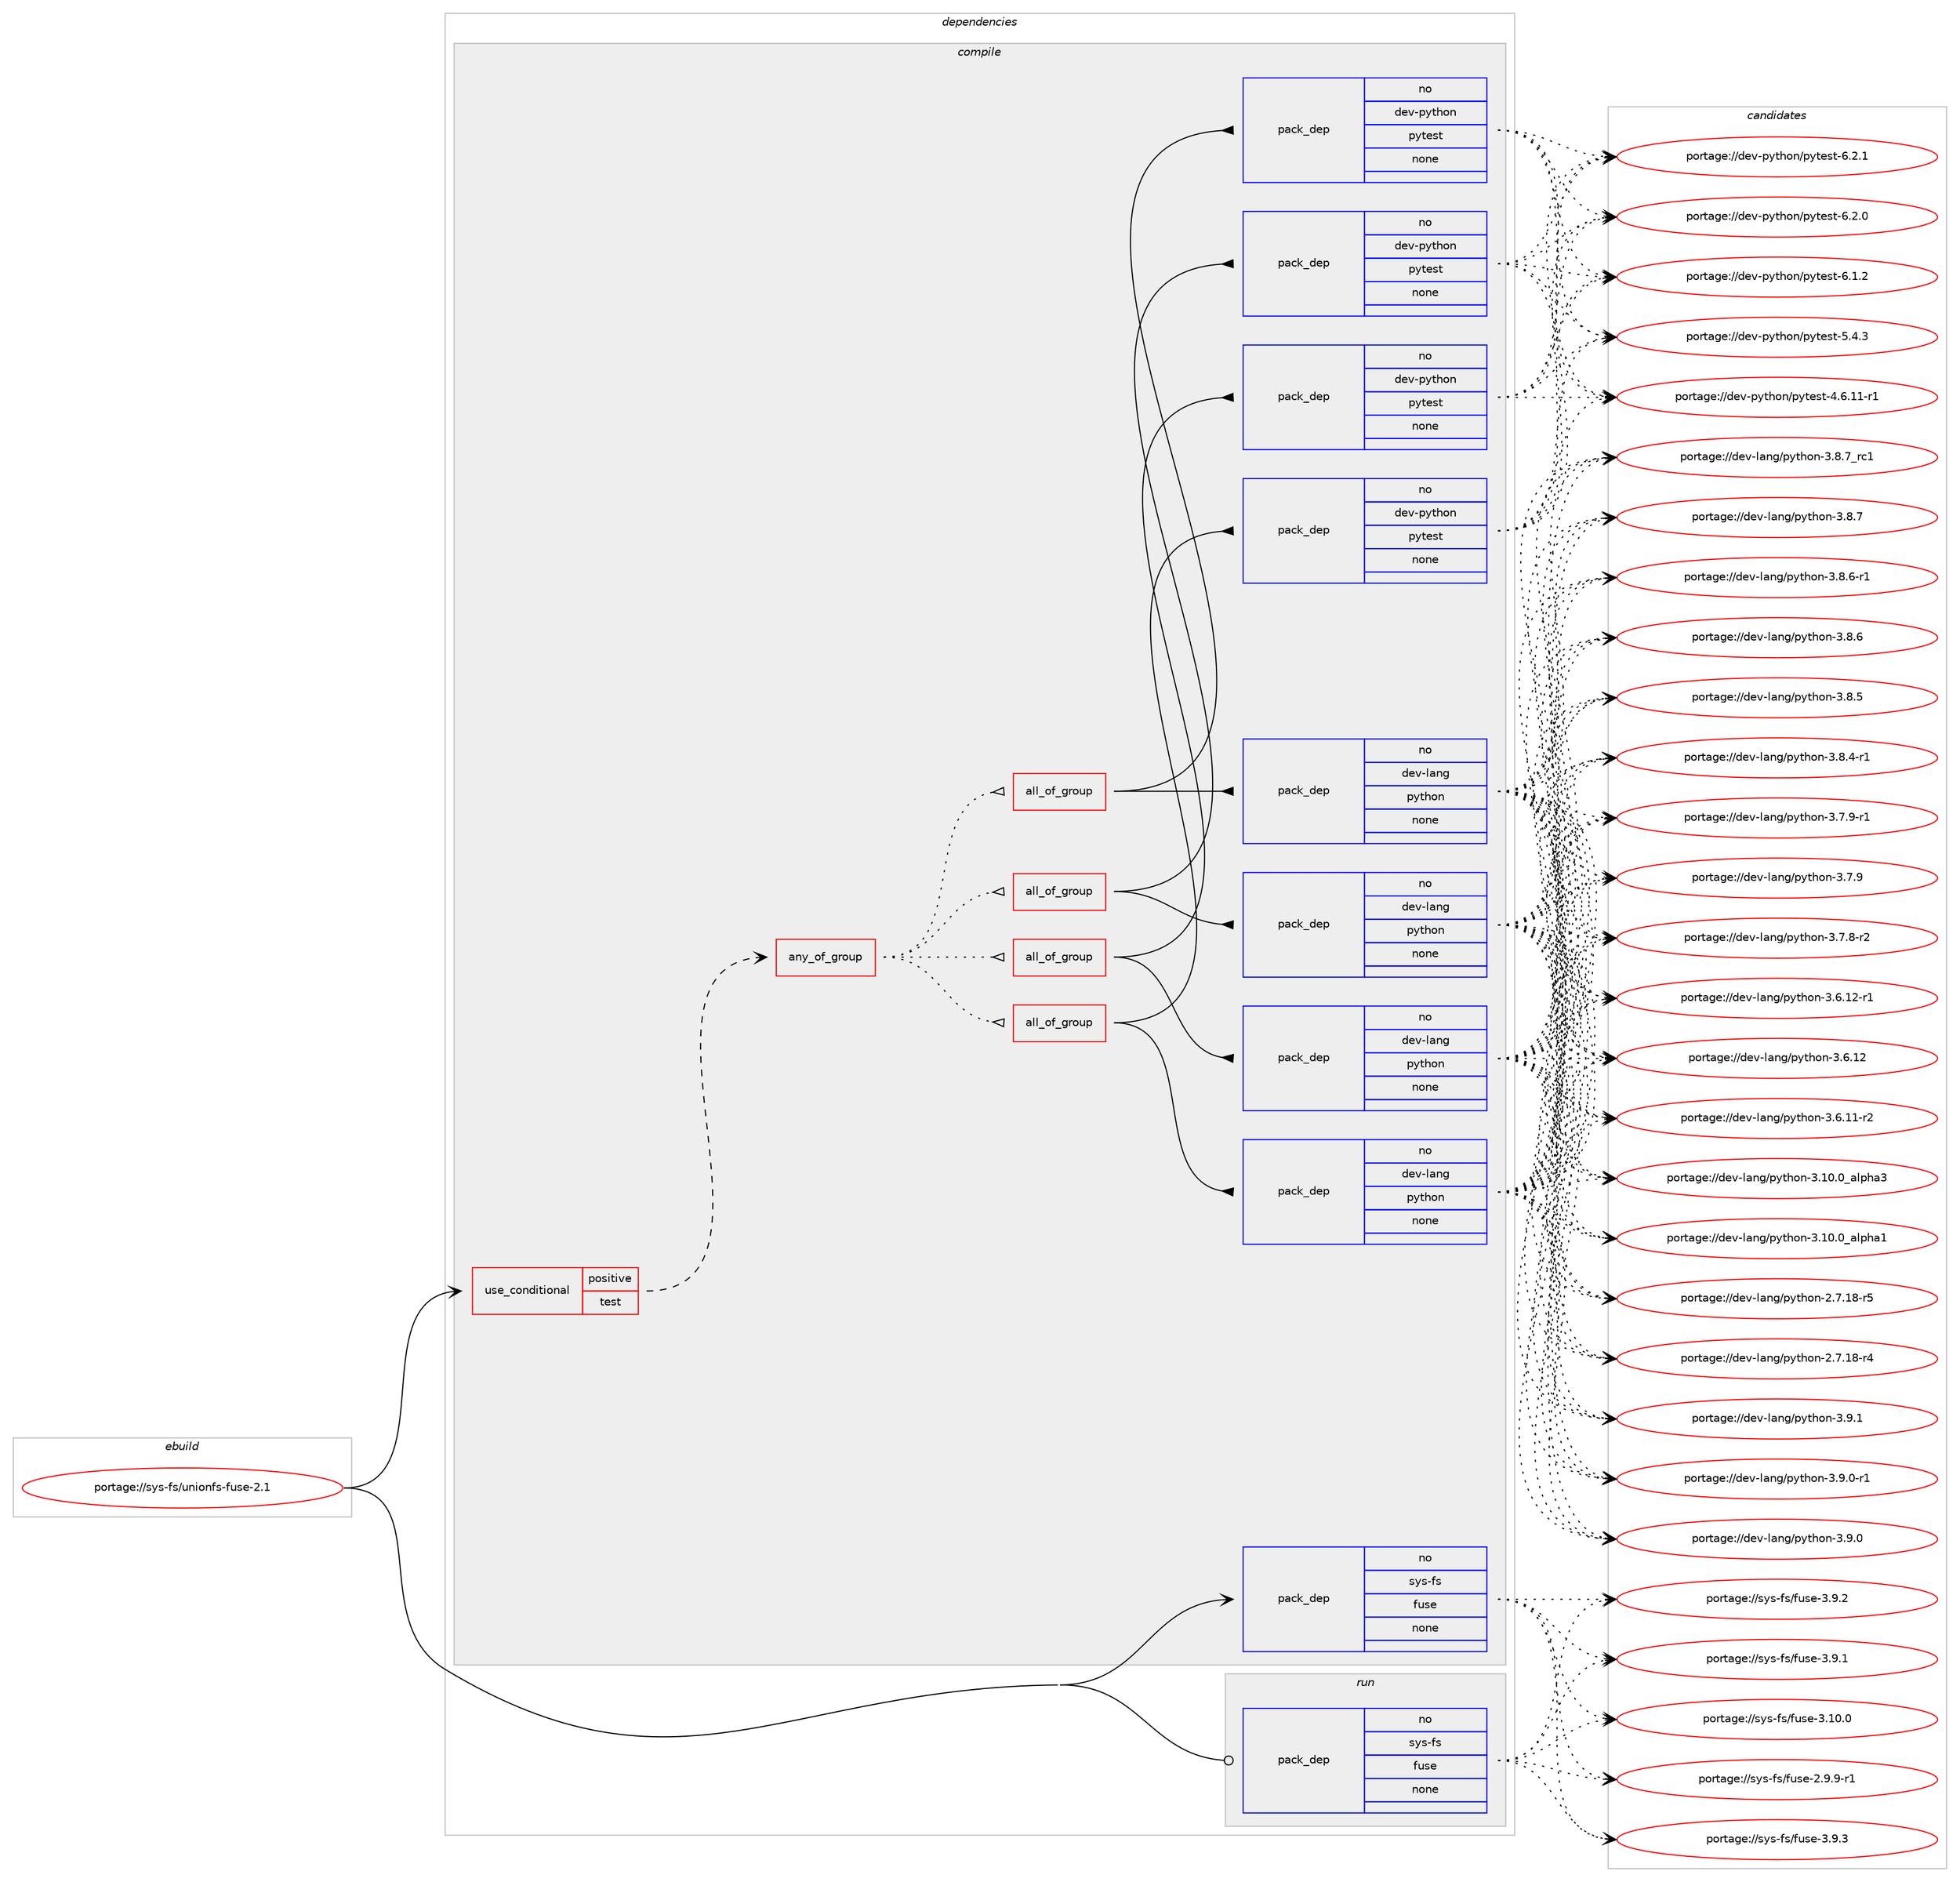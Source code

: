 digraph prolog {

# *************
# Graph options
# *************

newrank=true;
concentrate=true;
compound=true;
graph [rankdir=LR,fontname=Helvetica,fontsize=10,ranksep=1.5];#, ranksep=2.5, nodesep=0.2];
edge  [arrowhead=vee];
node  [fontname=Helvetica,fontsize=10];

# **********
# The ebuild
# **********

subgraph cluster_leftcol {
color=gray;
rank=same;
label=<<i>ebuild</i>>;
id [label="portage://sys-fs/unionfs-fuse-2.1", color=red, width=4, href="../sys-fs/unionfs-fuse-2.1.svg"];
}

# ****************
# The dependencies
# ****************

subgraph cluster_midcol {
color=gray;
label=<<i>dependencies</i>>;
subgraph cluster_compile {
fillcolor="#eeeeee";
style=filled;
label=<<i>compile</i>>;
subgraph cond842 {
dependency3767 [label=<<TABLE BORDER="0" CELLBORDER="1" CELLSPACING="0" CELLPADDING="4"><TR><TD ROWSPAN="3" CELLPADDING="10">use_conditional</TD></TR><TR><TD>positive</TD></TR><TR><TD>test</TD></TR></TABLE>>, shape=none, color=red];
subgraph any59 {
dependency3768 [label=<<TABLE BORDER="0" CELLBORDER="1" CELLSPACING="0" CELLPADDING="4"><TR><TD CELLPADDING="10">any_of_group</TD></TR></TABLE>>, shape=none, color=red];subgraph all7 {
dependency3769 [label=<<TABLE BORDER="0" CELLBORDER="1" CELLSPACING="0" CELLPADDING="4"><TR><TD CELLPADDING="10">all_of_group</TD></TR></TABLE>>, shape=none, color=red];subgraph pack2862 {
dependency3770 [label=<<TABLE BORDER="0" CELLBORDER="1" CELLSPACING="0" CELLPADDING="4" WIDTH="220"><TR><TD ROWSPAN="6" CELLPADDING="30">pack_dep</TD></TR><TR><TD WIDTH="110">no</TD></TR><TR><TD>dev-lang</TD></TR><TR><TD>python</TD></TR><TR><TD>none</TD></TR><TR><TD></TD></TR></TABLE>>, shape=none, color=blue];
}
dependency3769:e -> dependency3770:w [weight=20,style="solid",arrowhead="inv"];
subgraph pack2863 {
dependency3771 [label=<<TABLE BORDER="0" CELLBORDER="1" CELLSPACING="0" CELLPADDING="4" WIDTH="220"><TR><TD ROWSPAN="6" CELLPADDING="30">pack_dep</TD></TR><TR><TD WIDTH="110">no</TD></TR><TR><TD>dev-python</TD></TR><TR><TD>pytest</TD></TR><TR><TD>none</TD></TR><TR><TD></TD></TR></TABLE>>, shape=none, color=blue];
}
dependency3769:e -> dependency3771:w [weight=20,style="solid",arrowhead="inv"];
}
dependency3768:e -> dependency3769:w [weight=20,style="dotted",arrowhead="oinv"];
subgraph all8 {
dependency3772 [label=<<TABLE BORDER="0" CELLBORDER="1" CELLSPACING="0" CELLPADDING="4"><TR><TD CELLPADDING="10">all_of_group</TD></TR></TABLE>>, shape=none, color=red];subgraph pack2864 {
dependency3773 [label=<<TABLE BORDER="0" CELLBORDER="1" CELLSPACING="0" CELLPADDING="4" WIDTH="220"><TR><TD ROWSPAN="6" CELLPADDING="30">pack_dep</TD></TR><TR><TD WIDTH="110">no</TD></TR><TR><TD>dev-lang</TD></TR><TR><TD>python</TD></TR><TR><TD>none</TD></TR><TR><TD></TD></TR></TABLE>>, shape=none, color=blue];
}
dependency3772:e -> dependency3773:w [weight=20,style="solid",arrowhead="inv"];
subgraph pack2865 {
dependency3774 [label=<<TABLE BORDER="0" CELLBORDER="1" CELLSPACING="0" CELLPADDING="4" WIDTH="220"><TR><TD ROWSPAN="6" CELLPADDING="30">pack_dep</TD></TR><TR><TD WIDTH="110">no</TD></TR><TR><TD>dev-python</TD></TR><TR><TD>pytest</TD></TR><TR><TD>none</TD></TR><TR><TD></TD></TR></TABLE>>, shape=none, color=blue];
}
dependency3772:e -> dependency3774:w [weight=20,style="solid",arrowhead="inv"];
}
dependency3768:e -> dependency3772:w [weight=20,style="dotted",arrowhead="oinv"];
subgraph all9 {
dependency3775 [label=<<TABLE BORDER="0" CELLBORDER="1" CELLSPACING="0" CELLPADDING="4"><TR><TD CELLPADDING="10">all_of_group</TD></TR></TABLE>>, shape=none, color=red];subgraph pack2866 {
dependency3776 [label=<<TABLE BORDER="0" CELLBORDER="1" CELLSPACING="0" CELLPADDING="4" WIDTH="220"><TR><TD ROWSPAN="6" CELLPADDING="30">pack_dep</TD></TR><TR><TD WIDTH="110">no</TD></TR><TR><TD>dev-lang</TD></TR><TR><TD>python</TD></TR><TR><TD>none</TD></TR><TR><TD></TD></TR></TABLE>>, shape=none, color=blue];
}
dependency3775:e -> dependency3776:w [weight=20,style="solid",arrowhead="inv"];
subgraph pack2867 {
dependency3777 [label=<<TABLE BORDER="0" CELLBORDER="1" CELLSPACING="0" CELLPADDING="4" WIDTH="220"><TR><TD ROWSPAN="6" CELLPADDING="30">pack_dep</TD></TR><TR><TD WIDTH="110">no</TD></TR><TR><TD>dev-python</TD></TR><TR><TD>pytest</TD></TR><TR><TD>none</TD></TR><TR><TD></TD></TR></TABLE>>, shape=none, color=blue];
}
dependency3775:e -> dependency3777:w [weight=20,style="solid",arrowhead="inv"];
}
dependency3768:e -> dependency3775:w [weight=20,style="dotted",arrowhead="oinv"];
subgraph all10 {
dependency3778 [label=<<TABLE BORDER="0" CELLBORDER="1" CELLSPACING="0" CELLPADDING="4"><TR><TD CELLPADDING="10">all_of_group</TD></TR></TABLE>>, shape=none, color=red];subgraph pack2868 {
dependency3779 [label=<<TABLE BORDER="0" CELLBORDER="1" CELLSPACING="0" CELLPADDING="4" WIDTH="220"><TR><TD ROWSPAN="6" CELLPADDING="30">pack_dep</TD></TR><TR><TD WIDTH="110">no</TD></TR><TR><TD>dev-lang</TD></TR><TR><TD>python</TD></TR><TR><TD>none</TD></TR><TR><TD></TD></TR></TABLE>>, shape=none, color=blue];
}
dependency3778:e -> dependency3779:w [weight=20,style="solid",arrowhead="inv"];
subgraph pack2869 {
dependency3780 [label=<<TABLE BORDER="0" CELLBORDER="1" CELLSPACING="0" CELLPADDING="4" WIDTH="220"><TR><TD ROWSPAN="6" CELLPADDING="30">pack_dep</TD></TR><TR><TD WIDTH="110">no</TD></TR><TR><TD>dev-python</TD></TR><TR><TD>pytest</TD></TR><TR><TD>none</TD></TR><TR><TD></TD></TR></TABLE>>, shape=none, color=blue];
}
dependency3778:e -> dependency3780:w [weight=20,style="solid",arrowhead="inv"];
}
dependency3768:e -> dependency3778:w [weight=20,style="dotted",arrowhead="oinv"];
}
dependency3767:e -> dependency3768:w [weight=20,style="dashed",arrowhead="vee"];
}
id:e -> dependency3767:w [weight=20,style="solid",arrowhead="vee"];
subgraph pack2870 {
dependency3781 [label=<<TABLE BORDER="0" CELLBORDER="1" CELLSPACING="0" CELLPADDING="4" WIDTH="220"><TR><TD ROWSPAN="6" CELLPADDING="30">pack_dep</TD></TR><TR><TD WIDTH="110">no</TD></TR><TR><TD>sys-fs</TD></TR><TR><TD>fuse</TD></TR><TR><TD>none</TD></TR><TR><TD></TD></TR></TABLE>>, shape=none, color=blue];
}
id:e -> dependency3781:w [weight=20,style="solid",arrowhead="vee"];
}
subgraph cluster_compileandrun {
fillcolor="#eeeeee";
style=filled;
label=<<i>compile and run</i>>;
}
subgraph cluster_run {
fillcolor="#eeeeee";
style=filled;
label=<<i>run</i>>;
subgraph pack2871 {
dependency3782 [label=<<TABLE BORDER="0" CELLBORDER="1" CELLSPACING="0" CELLPADDING="4" WIDTH="220"><TR><TD ROWSPAN="6" CELLPADDING="30">pack_dep</TD></TR><TR><TD WIDTH="110">no</TD></TR><TR><TD>sys-fs</TD></TR><TR><TD>fuse</TD></TR><TR><TD>none</TD></TR><TR><TD></TD></TR></TABLE>>, shape=none, color=blue];
}
id:e -> dependency3782:w [weight=20,style="solid",arrowhead="odot"];
}
}

# **************
# The candidates
# **************

subgraph cluster_choices {
rank=same;
color=gray;
label=<<i>candidates</i>>;

subgraph choice2862 {
color=black;
nodesep=1;
choice100101118451089711010347112121116104111110455146574649 [label="portage://dev-lang/python-3.9.1", color=red, width=4,href="../dev-lang/python-3.9.1.svg"];
choice1001011184510897110103471121211161041111104551465746484511449 [label="portage://dev-lang/python-3.9.0-r1", color=red, width=4,href="../dev-lang/python-3.9.0-r1.svg"];
choice100101118451089711010347112121116104111110455146574648 [label="portage://dev-lang/python-3.9.0", color=red, width=4,href="../dev-lang/python-3.9.0.svg"];
choice100101118451089711010347112121116104111110455146564655951149949 [label="portage://dev-lang/python-3.8.7_rc1", color=red, width=4,href="../dev-lang/python-3.8.7_rc1.svg"];
choice100101118451089711010347112121116104111110455146564655 [label="portage://dev-lang/python-3.8.7", color=red, width=4,href="../dev-lang/python-3.8.7.svg"];
choice1001011184510897110103471121211161041111104551465646544511449 [label="portage://dev-lang/python-3.8.6-r1", color=red, width=4,href="../dev-lang/python-3.8.6-r1.svg"];
choice100101118451089711010347112121116104111110455146564654 [label="portage://dev-lang/python-3.8.6", color=red, width=4,href="../dev-lang/python-3.8.6.svg"];
choice100101118451089711010347112121116104111110455146564653 [label="portage://dev-lang/python-3.8.5", color=red, width=4,href="../dev-lang/python-3.8.5.svg"];
choice1001011184510897110103471121211161041111104551465646524511449 [label="portage://dev-lang/python-3.8.4-r1", color=red, width=4,href="../dev-lang/python-3.8.4-r1.svg"];
choice1001011184510897110103471121211161041111104551465546574511449 [label="portage://dev-lang/python-3.7.9-r1", color=red, width=4,href="../dev-lang/python-3.7.9-r1.svg"];
choice100101118451089711010347112121116104111110455146554657 [label="portage://dev-lang/python-3.7.9", color=red, width=4,href="../dev-lang/python-3.7.9.svg"];
choice1001011184510897110103471121211161041111104551465546564511450 [label="portage://dev-lang/python-3.7.8-r2", color=red, width=4,href="../dev-lang/python-3.7.8-r2.svg"];
choice100101118451089711010347112121116104111110455146544649504511449 [label="portage://dev-lang/python-3.6.12-r1", color=red, width=4,href="../dev-lang/python-3.6.12-r1.svg"];
choice10010111845108971101034711212111610411111045514654464950 [label="portage://dev-lang/python-3.6.12", color=red, width=4,href="../dev-lang/python-3.6.12.svg"];
choice100101118451089711010347112121116104111110455146544649494511450 [label="portage://dev-lang/python-3.6.11-r2", color=red, width=4,href="../dev-lang/python-3.6.11-r2.svg"];
choice1001011184510897110103471121211161041111104551464948464895971081121049751 [label="portage://dev-lang/python-3.10.0_alpha3", color=red, width=4,href="../dev-lang/python-3.10.0_alpha3.svg"];
choice1001011184510897110103471121211161041111104551464948464895971081121049749 [label="portage://dev-lang/python-3.10.0_alpha1", color=red, width=4,href="../dev-lang/python-3.10.0_alpha1.svg"];
choice100101118451089711010347112121116104111110455046554649564511453 [label="portage://dev-lang/python-2.7.18-r5", color=red, width=4,href="../dev-lang/python-2.7.18-r5.svg"];
choice100101118451089711010347112121116104111110455046554649564511452 [label="portage://dev-lang/python-2.7.18-r4", color=red, width=4,href="../dev-lang/python-2.7.18-r4.svg"];
dependency3770:e -> choice100101118451089711010347112121116104111110455146574649:w [style=dotted,weight="100"];
dependency3770:e -> choice1001011184510897110103471121211161041111104551465746484511449:w [style=dotted,weight="100"];
dependency3770:e -> choice100101118451089711010347112121116104111110455146574648:w [style=dotted,weight="100"];
dependency3770:e -> choice100101118451089711010347112121116104111110455146564655951149949:w [style=dotted,weight="100"];
dependency3770:e -> choice100101118451089711010347112121116104111110455146564655:w [style=dotted,weight="100"];
dependency3770:e -> choice1001011184510897110103471121211161041111104551465646544511449:w [style=dotted,weight="100"];
dependency3770:e -> choice100101118451089711010347112121116104111110455146564654:w [style=dotted,weight="100"];
dependency3770:e -> choice100101118451089711010347112121116104111110455146564653:w [style=dotted,weight="100"];
dependency3770:e -> choice1001011184510897110103471121211161041111104551465646524511449:w [style=dotted,weight="100"];
dependency3770:e -> choice1001011184510897110103471121211161041111104551465546574511449:w [style=dotted,weight="100"];
dependency3770:e -> choice100101118451089711010347112121116104111110455146554657:w [style=dotted,weight="100"];
dependency3770:e -> choice1001011184510897110103471121211161041111104551465546564511450:w [style=dotted,weight="100"];
dependency3770:e -> choice100101118451089711010347112121116104111110455146544649504511449:w [style=dotted,weight="100"];
dependency3770:e -> choice10010111845108971101034711212111610411111045514654464950:w [style=dotted,weight="100"];
dependency3770:e -> choice100101118451089711010347112121116104111110455146544649494511450:w [style=dotted,weight="100"];
dependency3770:e -> choice1001011184510897110103471121211161041111104551464948464895971081121049751:w [style=dotted,weight="100"];
dependency3770:e -> choice1001011184510897110103471121211161041111104551464948464895971081121049749:w [style=dotted,weight="100"];
dependency3770:e -> choice100101118451089711010347112121116104111110455046554649564511453:w [style=dotted,weight="100"];
dependency3770:e -> choice100101118451089711010347112121116104111110455046554649564511452:w [style=dotted,weight="100"];
}
subgraph choice2863 {
color=black;
nodesep=1;
choice1001011184511212111610411111047112121116101115116455446504649 [label="portage://dev-python/pytest-6.2.1", color=red, width=4,href="../dev-python/pytest-6.2.1.svg"];
choice1001011184511212111610411111047112121116101115116455446504648 [label="portage://dev-python/pytest-6.2.0", color=red, width=4,href="../dev-python/pytest-6.2.0.svg"];
choice1001011184511212111610411111047112121116101115116455446494650 [label="portage://dev-python/pytest-6.1.2", color=red, width=4,href="../dev-python/pytest-6.1.2.svg"];
choice1001011184511212111610411111047112121116101115116455346524651 [label="portage://dev-python/pytest-5.4.3", color=red, width=4,href="../dev-python/pytest-5.4.3.svg"];
choice1001011184511212111610411111047112121116101115116455246544649494511449 [label="portage://dev-python/pytest-4.6.11-r1", color=red, width=4,href="../dev-python/pytest-4.6.11-r1.svg"];
dependency3771:e -> choice1001011184511212111610411111047112121116101115116455446504649:w [style=dotted,weight="100"];
dependency3771:e -> choice1001011184511212111610411111047112121116101115116455446504648:w [style=dotted,weight="100"];
dependency3771:e -> choice1001011184511212111610411111047112121116101115116455446494650:w [style=dotted,weight="100"];
dependency3771:e -> choice1001011184511212111610411111047112121116101115116455346524651:w [style=dotted,weight="100"];
dependency3771:e -> choice1001011184511212111610411111047112121116101115116455246544649494511449:w [style=dotted,weight="100"];
}
subgraph choice2864 {
color=black;
nodesep=1;
choice100101118451089711010347112121116104111110455146574649 [label="portage://dev-lang/python-3.9.1", color=red, width=4,href="../dev-lang/python-3.9.1.svg"];
choice1001011184510897110103471121211161041111104551465746484511449 [label="portage://dev-lang/python-3.9.0-r1", color=red, width=4,href="../dev-lang/python-3.9.0-r1.svg"];
choice100101118451089711010347112121116104111110455146574648 [label="portage://dev-lang/python-3.9.0", color=red, width=4,href="../dev-lang/python-3.9.0.svg"];
choice100101118451089711010347112121116104111110455146564655951149949 [label="portage://dev-lang/python-3.8.7_rc1", color=red, width=4,href="../dev-lang/python-3.8.7_rc1.svg"];
choice100101118451089711010347112121116104111110455146564655 [label="portage://dev-lang/python-3.8.7", color=red, width=4,href="../dev-lang/python-3.8.7.svg"];
choice1001011184510897110103471121211161041111104551465646544511449 [label="portage://dev-lang/python-3.8.6-r1", color=red, width=4,href="../dev-lang/python-3.8.6-r1.svg"];
choice100101118451089711010347112121116104111110455146564654 [label="portage://dev-lang/python-3.8.6", color=red, width=4,href="../dev-lang/python-3.8.6.svg"];
choice100101118451089711010347112121116104111110455146564653 [label="portage://dev-lang/python-3.8.5", color=red, width=4,href="../dev-lang/python-3.8.5.svg"];
choice1001011184510897110103471121211161041111104551465646524511449 [label="portage://dev-lang/python-3.8.4-r1", color=red, width=4,href="../dev-lang/python-3.8.4-r1.svg"];
choice1001011184510897110103471121211161041111104551465546574511449 [label="portage://dev-lang/python-3.7.9-r1", color=red, width=4,href="../dev-lang/python-3.7.9-r1.svg"];
choice100101118451089711010347112121116104111110455146554657 [label="portage://dev-lang/python-3.7.9", color=red, width=4,href="../dev-lang/python-3.7.9.svg"];
choice1001011184510897110103471121211161041111104551465546564511450 [label="portage://dev-lang/python-3.7.8-r2", color=red, width=4,href="../dev-lang/python-3.7.8-r2.svg"];
choice100101118451089711010347112121116104111110455146544649504511449 [label="portage://dev-lang/python-3.6.12-r1", color=red, width=4,href="../dev-lang/python-3.6.12-r1.svg"];
choice10010111845108971101034711212111610411111045514654464950 [label="portage://dev-lang/python-3.6.12", color=red, width=4,href="../dev-lang/python-3.6.12.svg"];
choice100101118451089711010347112121116104111110455146544649494511450 [label="portage://dev-lang/python-3.6.11-r2", color=red, width=4,href="../dev-lang/python-3.6.11-r2.svg"];
choice1001011184510897110103471121211161041111104551464948464895971081121049751 [label="portage://dev-lang/python-3.10.0_alpha3", color=red, width=4,href="../dev-lang/python-3.10.0_alpha3.svg"];
choice1001011184510897110103471121211161041111104551464948464895971081121049749 [label="portage://dev-lang/python-3.10.0_alpha1", color=red, width=4,href="../dev-lang/python-3.10.0_alpha1.svg"];
choice100101118451089711010347112121116104111110455046554649564511453 [label="portage://dev-lang/python-2.7.18-r5", color=red, width=4,href="../dev-lang/python-2.7.18-r5.svg"];
choice100101118451089711010347112121116104111110455046554649564511452 [label="portage://dev-lang/python-2.7.18-r4", color=red, width=4,href="../dev-lang/python-2.7.18-r4.svg"];
dependency3773:e -> choice100101118451089711010347112121116104111110455146574649:w [style=dotted,weight="100"];
dependency3773:e -> choice1001011184510897110103471121211161041111104551465746484511449:w [style=dotted,weight="100"];
dependency3773:e -> choice100101118451089711010347112121116104111110455146574648:w [style=dotted,weight="100"];
dependency3773:e -> choice100101118451089711010347112121116104111110455146564655951149949:w [style=dotted,weight="100"];
dependency3773:e -> choice100101118451089711010347112121116104111110455146564655:w [style=dotted,weight="100"];
dependency3773:e -> choice1001011184510897110103471121211161041111104551465646544511449:w [style=dotted,weight="100"];
dependency3773:e -> choice100101118451089711010347112121116104111110455146564654:w [style=dotted,weight="100"];
dependency3773:e -> choice100101118451089711010347112121116104111110455146564653:w [style=dotted,weight="100"];
dependency3773:e -> choice1001011184510897110103471121211161041111104551465646524511449:w [style=dotted,weight="100"];
dependency3773:e -> choice1001011184510897110103471121211161041111104551465546574511449:w [style=dotted,weight="100"];
dependency3773:e -> choice100101118451089711010347112121116104111110455146554657:w [style=dotted,weight="100"];
dependency3773:e -> choice1001011184510897110103471121211161041111104551465546564511450:w [style=dotted,weight="100"];
dependency3773:e -> choice100101118451089711010347112121116104111110455146544649504511449:w [style=dotted,weight="100"];
dependency3773:e -> choice10010111845108971101034711212111610411111045514654464950:w [style=dotted,weight="100"];
dependency3773:e -> choice100101118451089711010347112121116104111110455146544649494511450:w [style=dotted,weight="100"];
dependency3773:e -> choice1001011184510897110103471121211161041111104551464948464895971081121049751:w [style=dotted,weight="100"];
dependency3773:e -> choice1001011184510897110103471121211161041111104551464948464895971081121049749:w [style=dotted,weight="100"];
dependency3773:e -> choice100101118451089711010347112121116104111110455046554649564511453:w [style=dotted,weight="100"];
dependency3773:e -> choice100101118451089711010347112121116104111110455046554649564511452:w [style=dotted,weight="100"];
}
subgraph choice2865 {
color=black;
nodesep=1;
choice1001011184511212111610411111047112121116101115116455446504649 [label="portage://dev-python/pytest-6.2.1", color=red, width=4,href="../dev-python/pytest-6.2.1.svg"];
choice1001011184511212111610411111047112121116101115116455446504648 [label="portage://dev-python/pytest-6.2.0", color=red, width=4,href="../dev-python/pytest-6.2.0.svg"];
choice1001011184511212111610411111047112121116101115116455446494650 [label="portage://dev-python/pytest-6.1.2", color=red, width=4,href="../dev-python/pytest-6.1.2.svg"];
choice1001011184511212111610411111047112121116101115116455346524651 [label="portage://dev-python/pytest-5.4.3", color=red, width=4,href="../dev-python/pytest-5.4.3.svg"];
choice1001011184511212111610411111047112121116101115116455246544649494511449 [label="portage://dev-python/pytest-4.6.11-r1", color=red, width=4,href="../dev-python/pytest-4.6.11-r1.svg"];
dependency3774:e -> choice1001011184511212111610411111047112121116101115116455446504649:w [style=dotted,weight="100"];
dependency3774:e -> choice1001011184511212111610411111047112121116101115116455446504648:w [style=dotted,weight="100"];
dependency3774:e -> choice1001011184511212111610411111047112121116101115116455446494650:w [style=dotted,weight="100"];
dependency3774:e -> choice1001011184511212111610411111047112121116101115116455346524651:w [style=dotted,weight="100"];
dependency3774:e -> choice1001011184511212111610411111047112121116101115116455246544649494511449:w [style=dotted,weight="100"];
}
subgraph choice2866 {
color=black;
nodesep=1;
choice100101118451089711010347112121116104111110455146574649 [label="portage://dev-lang/python-3.9.1", color=red, width=4,href="../dev-lang/python-3.9.1.svg"];
choice1001011184510897110103471121211161041111104551465746484511449 [label="portage://dev-lang/python-3.9.0-r1", color=red, width=4,href="../dev-lang/python-3.9.0-r1.svg"];
choice100101118451089711010347112121116104111110455146574648 [label="portage://dev-lang/python-3.9.0", color=red, width=4,href="../dev-lang/python-3.9.0.svg"];
choice100101118451089711010347112121116104111110455146564655951149949 [label="portage://dev-lang/python-3.8.7_rc1", color=red, width=4,href="../dev-lang/python-3.8.7_rc1.svg"];
choice100101118451089711010347112121116104111110455146564655 [label="portage://dev-lang/python-3.8.7", color=red, width=4,href="../dev-lang/python-3.8.7.svg"];
choice1001011184510897110103471121211161041111104551465646544511449 [label="portage://dev-lang/python-3.8.6-r1", color=red, width=4,href="../dev-lang/python-3.8.6-r1.svg"];
choice100101118451089711010347112121116104111110455146564654 [label="portage://dev-lang/python-3.8.6", color=red, width=4,href="../dev-lang/python-3.8.6.svg"];
choice100101118451089711010347112121116104111110455146564653 [label="portage://dev-lang/python-3.8.5", color=red, width=4,href="../dev-lang/python-3.8.5.svg"];
choice1001011184510897110103471121211161041111104551465646524511449 [label="portage://dev-lang/python-3.8.4-r1", color=red, width=4,href="../dev-lang/python-3.8.4-r1.svg"];
choice1001011184510897110103471121211161041111104551465546574511449 [label="portage://dev-lang/python-3.7.9-r1", color=red, width=4,href="../dev-lang/python-3.7.9-r1.svg"];
choice100101118451089711010347112121116104111110455146554657 [label="portage://dev-lang/python-3.7.9", color=red, width=4,href="../dev-lang/python-3.7.9.svg"];
choice1001011184510897110103471121211161041111104551465546564511450 [label="portage://dev-lang/python-3.7.8-r2", color=red, width=4,href="../dev-lang/python-3.7.8-r2.svg"];
choice100101118451089711010347112121116104111110455146544649504511449 [label="portage://dev-lang/python-3.6.12-r1", color=red, width=4,href="../dev-lang/python-3.6.12-r1.svg"];
choice10010111845108971101034711212111610411111045514654464950 [label="portage://dev-lang/python-3.6.12", color=red, width=4,href="../dev-lang/python-3.6.12.svg"];
choice100101118451089711010347112121116104111110455146544649494511450 [label="portage://dev-lang/python-3.6.11-r2", color=red, width=4,href="../dev-lang/python-3.6.11-r2.svg"];
choice1001011184510897110103471121211161041111104551464948464895971081121049751 [label="portage://dev-lang/python-3.10.0_alpha3", color=red, width=4,href="../dev-lang/python-3.10.0_alpha3.svg"];
choice1001011184510897110103471121211161041111104551464948464895971081121049749 [label="portage://dev-lang/python-3.10.0_alpha1", color=red, width=4,href="../dev-lang/python-3.10.0_alpha1.svg"];
choice100101118451089711010347112121116104111110455046554649564511453 [label="portage://dev-lang/python-2.7.18-r5", color=red, width=4,href="../dev-lang/python-2.7.18-r5.svg"];
choice100101118451089711010347112121116104111110455046554649564511452 [label="portage://dev-lang/python-2.7.18-r4", color=red, width=4,href="../dev-lang/python-2.7.18-r4.svg"];
dependency3776:e -> choice100101118451089711010347112121116104111110455146574649:w [style=dotted,weight="100"];
dependency3776:e -> choice1001011184510897110103471121211161041111104551465746484511449:w [style=dotted,weight="100"];
dependency3776:e -> choice100101118451089711010347112121116104111110455146574648:w [style=dotted,weight="100"];
dependency3776:e -> choice100101118451089711010347112121116104111110455146564655951149949:w [style=dotted,weight="100"];
dependency3776:e -> choice100101118451089711010347112121116104111110455146564655:w [style=dotted,weight="100"];
dependency3776:e -> choice1001011184510897110103471121211161041111104551465646544511449:w [style=dotted,weight="100"];
dependency3776:e -> choice100101118451089711010347112121116104111110455146564654:w [style=dotted,weight="100"];
dependency3776:e -> choice100101118451089711010347112121116104111110455146564653:w [style=dotted,weight="100"];
dependency3776:e -> choice1001011184510897110103471121211161041111104551465646524511449:w [style=dotted,weight="100"];
dependency3776:e -> choice1001011184510897110103471121211161041111104551465546574511449:w [style=dotted,weight="100"];
dependency3776:e -> choice100101118451089711010347112121116104111110455146554657:w [style=dotted,weight="100"];
dependency3776:e -> choice1001011184510897110103471121211161041111104551465546564511450:w [style=dotted,weight="100"];
dependency3776:e -> choice100101118451089711010347112121116104111110455146544649504511449:w [style=dotted,weight="100"];
dependency3776:e -> choice10010111845108971101034711212111610411111045514654464950:w [style=dotted,weight="100"];
dependency3776:e -> choice100101118451089711010347112121116104111110455146544649494511450:w [style=dotted,weight="100"];
dependency3776:e -> choice1001011184510897110103471121211161041111104551464948464895971081121049751:w [style=dotted,weight="100"];
dependency3776:e -> choice1001011184510897110103471121211161041111104551464948464895971081121049749:w [style=dotted,weight="100"];
dependency3776:e -> choice100101118451089711010347112121116104111110455046554649564511453:w [style=dotted,weight="100"];
dependency3776:e -> choice100101118451089711010347112121116104111110455046554649564511452:w [style=dotted,weight="100"];
}
subgraph choice2867 {
color=black;
nodesep=1;
choice1001011184511212111610411111047112121116101115116455446504649 [label="portage://dev-python/pytest-6.2.1", color=red, width=4,href="../dev-python/pytest-6.2.1.svg"];
choice1001011184511212111610411111047112121116101115116455446504648 [label="portage://dev-python/pytest-6.2.0", color=red, width=4,href="../dev-python/pytest-6.2.0.svg"];
choice1001011184511212111610411111047112121116101115116455446494650 [label="portage://dev-python/pytest-6.1.2", color=red, width=4,href="../dev-python/pytest-6.1.2.svg"];
choice1001011184511212111610411111047112121116101115116455346524651 [label="portage://dev-python/pytest-5.4.3", color=red, width=4,href="../dev-python/pytest-5.4.3.svg"];
choice1001011184511212111610411111047112121116101115116455246544649494511449 [label="portage://dev-python/pytest-4.6.11-r1", color=red, width=4,href="../dev-python/pytest-4.6.11-r1.svg"];
dependency3777:e -> choice1001011184511212111610411111047112121116101115116455446504649:w [style=dotted,weight="100"];
dependency3777:e -> choice1001011184511212111610411111047112121116101115116455446504648:w [style=dotted,weight="100"];
dependency3777:e -> choice1001011184511212111610411111047112121116101115116455446494650:w [style=dotted,weight="100"];
dependency3777:e -> choice1001011184511212111610411111047112121116101115116455346524651:w [style=dotted,weight="100"];
dependency3777:e -> choice1001011184511212111610411111047112121116101115116455246544649494511449:w [style=dotted,weight="100"];
}
subgraph choice2868 {
color=black;
nodesep=1;
choice100101118451089711010347112121116104111110455146574649 [label="portage://dev-lang/python-3.9.1", color=red, width=4,href="../dev-lang/python-3.9.1.svg"];
choice1001011184510897110103471121211161041111104551465746484511449 [label="portage://dev-lang/python-3.9.0-r1", color=red, width=4,href="../dev-lang/python-3.9.0-r1.svg"];
choice100101118451089711010347112121116104111110455146574648 [label="portage://dev-lang/python-3.9.0", color=red, width=4,href="../dev-lang/python-3.9.0.svg"];
choice100101118451089711010347112121116104111110455146564655951149949 [label="portage://dev-lang/python-3.8.7_rc1", color=red, width=4,href="../dev-lang/python-3.8.7_rc1.svg"];
choice100101118451089711010347112121116104111110455146564655 [label="portage://dev-lang/python-3.8.7", color=red, width=4,href="../dev-lang/python-3.8.7.svg"];
choice1001011184510897110103471121211161041111104551465646544511449 [label="portage://dev-lang/python-3.8.6-r1", color=red, width=4,href="../dev-lang/python-3.8.6-r1.svg"];
choice100101118451089711010347112121116104111110455146564654 [label="portage://dev-lang/python-3.8.6", color=red, width=4,href="../dev-lang/python-3.8.6.svg"];
choice100101118451089711010347112121116104111110455146564653 [label="portage://dev-lang/python-3.8.5", color=red, width=4,href="../dev-lang/python-3.8.5.svg"];
choice1001011184510897110103471121211161041111104551465646524511449 [label="portage://dev-lang/python-3.8.4-r1", color=red, width=4,href="../dev-lang/python-3.8.4-r1.svg"];
choice1001011184510897110103471121211161041111104551465546574511449 [label="portage://dev-lang/python-3.7.9-r1", color=red, width=4,href="../dev-lang/python-3.7.9-r1.svg"];
choice100101118451089711010347112121116104111110455146554657 [label="portage://dev-lang/python-3.7.9", color=red, width=4,href="../dev-lang/python-3.7.9.svg"];
choice1001011184510897110103471121211161041111104551465546564511450 [label="portage://dev-lang/python-3.7.8-r2", color=red, width=4,href="../dev-lang/python-3.7.8-r2.svg"];
choice100101118451089711010347112121116104111110455146544649504511449 [label="portage://dev-lang/python-3.6.12-r1", color=red, width=4,href="../dev-lang/python-3.6.12-r1.svg"];
choice10010111845108971101034711212111610411111045514654464950 [label="portage://dev-lang/python-3.6.12", color=red, width=4,href="../dev-lang/python-3.6.12.svg"];
choice100101118451089711010347112121116104111110455146544649494511450 [label="portage://dev-lang/python-3.6.11-r2", color=red, width=4,href="../dev-lang/python-3.6.11-r2.svg"];
choice1001011184510897110103471121211161041111104551464948464895971081121049751 [label="portage://dev-lang/python-3.10.0_alpha3", color=red, width=4,href="../dev-lang/python-3.10.0_alpha3.svg"];
choice1001011184510897110103471121211161041111104551464948464895971081121049749 [label="portage://dev-lang/python-3.10.0_alpha1", color=red, width=4,href="../dev-lang/python-3.10.0_alpha1.svg"];
choice100101118451089711010347112121116104111110455046554649564511453 [label="portage://dev-lang/python-2.7.18-r5", color=red, width=4,href="../dev-lang/python-2.7.18-r5.svg"];
choice100101118451089711010347112121116104111110455046554649564511452 [label="portage://dev-lang/python-2.7.18-r4", color=red, width=4,href="../dev-lang/python-2.7.18-r4.svg"];
dependency3779:e -> choice100101118451089711010347112121116104111110455146574649:w [style=dotted,weight="100"];
dependency3779:e -> choice1001011184510897110103471121211161041111104551465746484511449:w [style=dotted,weight="100"];
dependency3779:e -> choice100101118451089711010347112121116104111110455146574648:w [style=dotted,weight="100"];
dependency3779:e -> choice100101118451089711010347112121116104111110455146564655951149949:w [style=dotted,weight="100"];
dependency3779:e -> choice100101118451089711010347112121116104111110455146564655:w [style=dotted,weight="100"];
dependency3779:e -> choice1001011184510897110103471121211161041111104551465646544511449:w [style=dotted,weight="100"];
dependency3779:e -> choice100101118451089711010347112121116104111110455146564654:w [style=dotted,weight="100"];
dependency3779:e -> choice100101118451089711010347112121116104111110455146564653:w [style=dotted,weight="100"];
dependency3779:e -> choice1001011184510897110103471121211161041111104551465646524511449:w [style=dotted,weight="100"];
dependency3779:e -> choice1001011184510897110103471121211161041111104551465546574511449:w [style=dotted,weight="100"];
dependency3779:e -> choice100101118451089711010347112121116104111110455146554657:w [style=dotted,weight="100"];
dependency3779:e -> choice1001011184510897110103471121211161041111104551465546564511450:w [style=dotted,weight="100"];
dependency3779:e -> choice100101118451089711010347112121116104111110455146544649504511449:w [style=dotted,weight="100"];
dependency3779:e -> choice10010111845108971101034711212111610411111045514654464950:w [style=dotted,weight="100"];
dependency3779:e -> choice100101118451089711010347112121116104111110455146544649494511450:w [style=dotted,weight="100"];
dependency3779:e -> choice1001011184510897110103471121211161041111104551464948464895971081121049751:w [style=dotted,weight="100"];
dependency3779:e -> choice1001011184510897110103471121211161041111104551464948464895971081121049749:w [style=dotted,weight="100"];
dependency3779:e -> choice100101118451089711010347112121116104111110455046554649564511453:w [style=dotted,weight="100"];
dependency3779:e -> choice100101118451089711010347112121116104111110455046554649564511452:w [style=dotted,weight="100"];
}
subgraph choice2869 {
color=black;
nodesep=1;
choice1001011184511212111610411111047112121116101115116455446504649 [label="portage://dev-python/pytest-6.2.1", color=red, width=4,href="../dev-python/pytest-6.2.1.svg"];
choice1001011184511212111610411111047112121116101115116455446504648 [label="portage://dev-python/pytest-6.2.0", color=red, width=4,href="../dev-python/pytest-6.2.0.svg"];
choice1001011184511212111610411111047112121116101115116455446494650 [label="portage://dev-python/pytest-6.1.2", color=red, width=4,href="../dev-python/pytest-6.1.2.svg"];
choice1001011184511212111610411111047112121116101115116455346524651 [label="portage://dev-python/pytest-5.4.3", color=red, width=4,href="../dev-python/pytest-5.4.3.svg"];
choice1001011184511212111610411111047112121116101115116455246544649494511449 [label="portage://dev-python/pytest-4.6.11-r1", color=red, width=4,href="../dev-python/pytest-4.6.11-r1.svg"];
dependency3780:e -> choice1001011184511212111610411111047112121116101115116455446504649:w [style=dotted,weight="100"];
dependency3780:e -> choice1001011184511212111610411111047112121116101115116455446504648:w [style=dotted,weight="100"];
dependency3780:e -> choice1001011184511212111610411111047112121116101115116455446494650:w [style=dotted,weight="100"];
dependency3780:e -> choice1001011184511212111610411111047112121116101115116455346524651:w [style=dotted,weight="100"];
dependency3780:e -> choice1001011184511212111610411111047112121116101115116455246544649494511449:w [style=dotted,weight="100"];
}
subgraph choice2870 {
color=black;
nodesep=1;
choice1151211154510211547102117115101455146574651 [label="portage://sys-fs/fuse-3.9.3", color=red, width=4,href="../sys-fs/fuse-3.9.3.svg"];
choice1151211154510211547102117115101455146574650 [label="portage://sys-fs/fuse-3.9.2", color=red, width=4,href="../sys-fs/fuse-3.9.2.svg"];
choice1151211154510211547102117115101455146574649 [label="portage://sys-fs/fuse-3.9.1", color=red, width=4,href="../sys-fs/fuse-3.9.1.svg"];
choice115121115451021154710211711510145514649484648 [label="portage://sys-fs/fuse-3.10.0", color=red, width=4,href="../sys-fs/fuse-3.10.0.svg"];
choice11512111545102115471021171151014550465746574511449 [label="portage://sys-fs/fuse-2.9.9-r1", color=red, width=4,href="../sys-fs/fuse-2.9.9-r1.svg"];
dependency3781:e -> choice1151211154510211547102117115101455146574651:w [style=dotted,weight="100"];
dependency3781:e -> choice1151211154510211547102117115101455146574650:w [style=dotted,weight="100"];
dependency3781:e -> choice1151211154510211547102117115101455146574649:w [style=dotted,weight="100"];
dependency3781:e -> choice115121115451021154710211711510145514649484648:w [style=dotted,weight="100"];
dependency3781:e -> choice11512111545102115471021171151014550465746574511449:w [style=dotted,weight="100"];
}
subgraph choice2871 {
color=black;
nodesep=1;
choice1151211154510211547102117115101455146574651 [label="portage://sys-fs/fuse-3.9.3", color=red, width=4,href="../sys-fs/fuse-3.9.3.svg"];
choice1151211154510211547102117115101455146574650 [label="portage://sys-fs/fuse-3.9.2", color=red, width=4,href="../sys-fs/fuse-3.9.2.svg"];
choice1151211154510211547102117115101455146574649 [label="portage://sys-fs/fuse-3.9.1", color=red, width=4,href="../sys-fs/fuse-3.9.1.svg"];
choice115121115451021154710211711510145514649484648 [label="portage://sys-fs/fuse-3.10.0", color=red, width=4,href="../sys-fs/fuse-3.10.0.svg"];
choice11512111545102115471021171151014550465746574511449 [label="portage://sys-fs/fuse-2.9.9-r1", color=red, width=4,href="../sys-fs/fuse-2.9.9-r1.svg"];
dependency3782:e -> choice1151211154510211547102117115101455146574651:w [style=dotted,weight="100"];
dependency3782:e -> choice1151211154510211547102117115101455146574650:w [style=dotted,weight="100"];
dependency3782:e -> choice1151211154510211547102117115101455146574649:w [style=dotted,weight="100"];
dependency3782:e -> choice115121115451021154710211711510145514649484648:w [style=dotted,weight="100"];
dependency3782:e -> choice11512111545102115471021171151014550465746574511449:w [style=dotted,weight="100"];
}
}

}
